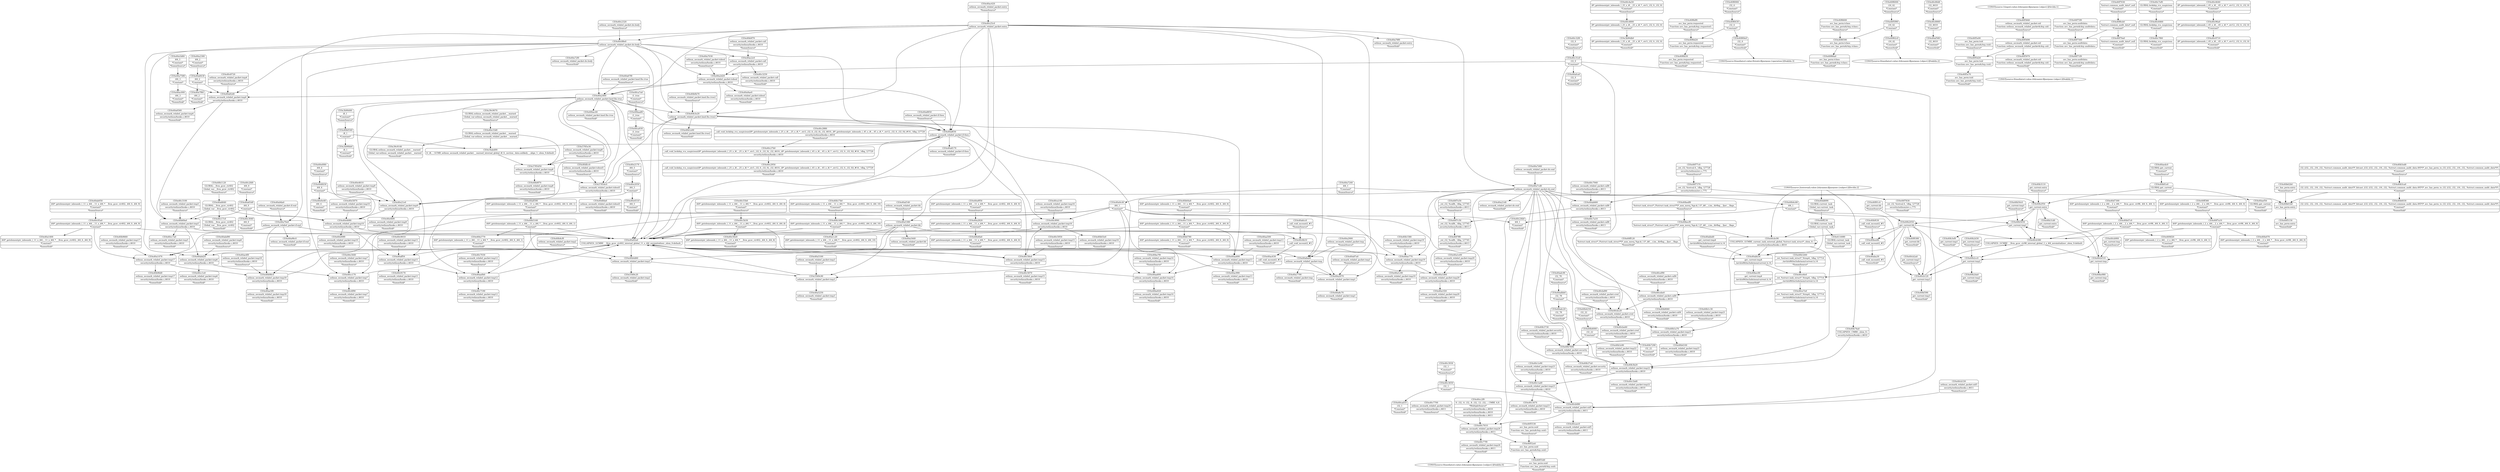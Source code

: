 digraph {
	CE0x40b3e20 [shape=record,shape=Mrecord,label="{CE0x40b3e20|selinux_secmark_relabel_packet:land.lhs.true2}"]
	CE0x40a1470 [shape=record,shape=Mrecord,label="{CE0x40a1470|selinux_secmark_relabel_packet:tmp17|security/selinux/hooks.c,4610}"]
	CE0x40dfda0 [shape=record,shape=Mrecord,label="{CE0x40dfda0|selinux_secmark_relabel_packet:tobool1|security/selinux/hooks.c,4610|*SummSink*}"]
	CE0x40b64a0 [shape=record,shape=Mrecord,label="{CE0x40b64a0|i64*_getelementptr_inbounds_(_11_x_i64_,_11_x_i64_*___llvm_gcov_ctr402,_i64_0,_i64_6)|*Constant*|*SummSource*}"]
	CE0x3b90db0 [shape=record,shape=Mrecord,label="{CE0x3b90db0|i8*_getelementptr_inbounds_(_25_x_i8_,_25_x_i8_*_.str3,_i32_0,_i32_0)|*Constant*|*SummSink*}"]
	CE0x40b98c0 [shape=record,shape=Mrecord,label="{CE0x40b98c0|selinux_secmark_relabel_packet:tmp18|security/selinux/hooks.c,4610}"]
	CE0x40be980 [shape=record,shape=Mrecord,label="{CE0x40be980|get_current:tmp|*SummSink*}"]
	CE0x40b50c0 [shape=record,shape=Mrecord,label="{CE0x40b50c0|get_current:tmp1|*SummSource*}"]
	CE0x40a96c0 [shape=record,shape=Mrecord,label="{CE0x40a96c0|selinux_secmark_relabel_packet:if.end|*SummSink*}"]
	CE0x40b5160 [shape=record,shape=Mrecord,label="{CE0x40b5160|i64*_getelementptr_inbounds_(_11_x_i64_,_11_x_i64_*___llvm_gcov_ctr402,_i64_0,_i64_1)|*Constant*}"]
	CE0x40f6df0 [shape=record,shape=Mrecord,label="{CE0x40f6df0|avc_has_perm:requested|Function::avc_has_perm&Arg::requested::|*SummSource*}"]
	CE0x40aa0b0 [shape=record,shape=Mrecord,label="{CE0x40aa0b0|selinux_secmark_relabel_packet:tmp12|security/selinux/hooks.c,4610}"]
	CE0x40a1e00 [shape=record,shape=Mrecord,label="{CE0x40a1e00|selinux_secmark_relabel_packet:tmp20|security/selinux/hooks.c,4610|*SummSource*}"]
	CE0x40c3470 [shape=record,shape=Mrecord,label="{CE0x40c3470|selinux_secmark_relabel_packet:tmp23|security/selinux/hooks.c,4610|*SummSink*}"]
	CE0x40ab050 [shape=record,shape=Mrecord,label="{CE0x40ab050|i64*_getelementptr_inbounds_(_11_x_i64_,_11_x_i64_*___llvm_gcov_ctr402,_i64_0,_i64_9)|*Constant*|*SummSource*}"]
	CE0x40dfd30 [shape=record,shape=Mrecord,label="{CE0x40dfd30|i64_4|*Constant*}"]
	CE0x40b1400 [shape=record,shape=Mrecord,label="{CE0x40b1400|i64*_getelementptr_inbounds_(_11_x_i64_,_11_x_i64_*___llvm_gcov_ctr402,_i64_0,_i64_10)|*Constant*}"]
	CE0x40a5380 [shape=record,shape=Mrecord,label="{CE0x40a5380|selinux_secmark_relabel_packet:bb}"]
	CE0x40ac2c0 [shape=record,shape=Mrecord,label="{CE0x40ac2c0|selinux_secmark_relabel_packet:call|security/selinux/hooks.c,4610}"]
	CE0x40ff120 [shape=record,shape=Mrecord,label="{CE0x40ff120|%struct.task_struct*_(%struct.task_struct**)*_asm_movq_%gs:$_1:P_,$0_,_r,im,_dirflag_,_fpsr_,_flags_|*SummSink*}"]
	CE0x40b4fa0 [shape=record,shape=Mrecord,label="{CE0x40b4fa0|i64*_getelementptr_inbounds_(_11_x_i64_,_11_x_i64_*___llvm_gcov_ctr402,_i64_0,_i64_0)|*Constant*|*SummSink*}"]
	CE0x40c24b0 [shape=record,shape=Mrecord,label="{CE0x40c24b0|i64_1|*Constant*|*SummSink*}"]
	CE0x40c5620 [shape=record,shape=Mrecord,label="{CE0x40c5620|i64*_getelementptr_inbounds_(_11_x_i64_,_11_x_i64_*___llvm_gcov_ctr402,_i64_0,_i64_8)|*Constant*|*SummSink*}"]
	CE0x40c5870 [shape=record,shape=Mrecord,label="{CE0x40c5870|selinux_secmark_relabel_packet:tmp15|security/selinux/hooks.c,4610|*SummSink*}"]
	CE0x40a7030 [shape=record,shape=Mrecord,label="{CE0x40a7030|selinux_secmark_relabel_packet:tobool|security/selinux/hooks.c,4610|*SummSource*}"]
	CE0x40b81e0 [shape=record,shape=Mrecord,label="{CE0x40b81e0|GLOBAL:get_current|*Constant*}"]
	CE0x40fa070 [shape=record,shape=Mrecord,label="{CE0x40fa070|i64*_getelementptr_inbounds_(_2_x_i64_,_2_x_i64_*___llvm_gcov_ctr98,_i64_0,_i64_0)|*Constant*|*SummSink*}"]
	CE0x40ae4f0 [shape=record,shape=Mrecord,label="{CE0x40ae4f0|selinux_secmark_relabel_packet:tmp18|security/selinux/hooks.c,4610|*SummSource*}"]
	CE0x40f7a10 [shape=record,shape=Mrecord,label="{CE0x40f7a10|i64*_getelementptr_inbounds_(_2_x_i64_,_2_x_i64_*___llvm_gcov_ctr98,_i64_0,_i64_0)|*Constant*}"]
	CE0x40b3b20 [shape=record,shape=Mrecord,label="{CE0x40b3b20|selinux_secmark_relabel_packet:tmp22|security/selinux/hooks.c,4610}"]
	CE0x40c6b10 [shape=record,shape=Mrecord,label="{CE0x40c6b10|_call_void_mcount()_#3}"]
	CE0x40b4250 [shape=record,shape=Mrecord,label="{CE0x40b4250|i32_22|*Constant*|*SummSource*}"]
	CE0x40b3c80 [shape=record,shape=Mrecord,label="{CE0x40b3c80|selinux_secmark_relabel_packet:tmp22|security/selinux/hooks.c,4610|*SummSource*}"]
	CE0x40c5b50 [shape=record,shape=Mrecord,label="{CE0x40c5b50|i64*_getelementptr_inbounds_(_11_x_i64_,_11_x_i64_*___llvm_gcov_ctr402,_i64_0,_i64_8)|*Constant*}"]
	CE0x40ab660 [shape=record,shape=Mrecord,label="{CE0x40ab660|selinux_secmark_relabel_packet:call6|security/selinux/hooks.c,4613}"]
	CE0x40f66a0 [shape=record,shape=Mrecord,label="{CE0x40f66a0|avc_has_perm:tclass|Function::avc_has_perm&Arg::tclass::|*SummSink*}"]
	CE0x40ca930 [shape=record,shape=Mrecord,label="{CE0x40ca930|i1_true|*Constant*|*SummSink*}"]
	CE0x40e4680 [shape=record,shape=Mrecord,label="{CE0x40e4680|selinux_secmark_relabel_packet:tmp10|security/selinux/hooks.c,4610}"]
	CE0x40c9010 [shape=record,shape=Mrecord,label="{CE0x40c9010|selinux_secmark_relabel_packet:tmp11|security/selinux/hooks.c,4610|*SummSource*}"]
	CE0x40b17b0 [shape=record,shape=Mrecord,label="{CE0x40b17b0|i64*_getelementptr_inbounds_(_11_x_i64_,_11_x_i64_*___llvm_gcov_ctr402,_i64_0,_i64_10)|*Constant*|*SummSource*}"]
	CE0x40a9c40 [shape=record,shape=Mrecord,label="{CE0x40a9c40|i64_1|*Constant*}"]
	CE0x40a2070 [shape=record,shape=Mrecord,label="{CE0x40a2070|selinux_secmark_relabel_packet:tmp1}"]
	CE0x40c2950 [shape=record,shape=Mrecord,label="{CE0x40c2950|_call_void_lockdep_rcu_suspicious(i8*_getelementptr_inbounds_(_25_x_i8_,_25_x_i8_*_.str3,_i32_0,_i32_0),_i32_4610,_i8*_getelementptr_inbounds_(_45_x_i8_,_45_x_i8_*_.str12,_i32_0,_i32_0))_#10,_!dbg_!27729|security/selinux/hooks.c,4610|*SummSink*}"]
	CE0x40c8060 [shape=record,shape=Mrecord,label="{CE0x40c8060|i32_4610|*Constant*}"]
	CE0x40c1bd0 [shape=record,shape=Mrecord,label="{CE0x40c1bd0|selinux_secmark_relabel_packet:tmp22|security/selinux/hooks.c,4610|*SummSink*}"]
	CE0x40ca7a0 [shape=record,shape=Mrecord,label="{CE0x40ca7a0|i1_true|*Constant*|*SummSource*}"]
	CE0x40b2cc0 [shape=record,shape=Mrecord,label="{CE0x40b2cc0|get_current:tmp2}"]
	CE0x40f5840 [shape=record,shape=Mrecord,label="{CE0x40f5840|selinux_secmark_relabel_packet:sid|Function::selinux_secmark_relabel_packet&Arg::sid::|*SummSource*}"]
	CE0x40a6640 [shape=record,shape=Mrecord,label="{CE0x40a6640|GLOBAL:__llvm_gcov_ctr402|Global_var:__llvm_gcov_ctr402}"]
	CE0x40b61b0 [shape=record,shape=Mrecord,label="{CE0x40b61b0|avc_has_perm:entry}"]
	CE0x40c7940 [shape=record,shape=Mrecord,label="{CE0x40c7940|selinux_secmark_relabel_packet:call6|security/selinux/hooks.c,4613|*SummSource*}"]
	CE0x5785d50 [shape=record,shape=Mrecord,label="{CE0x5785d50|selinux_secmark_relabel_packet:tmp8|security/selinux/hooks.c,4610}"]
	CE0x40c7610 [shape=record,shape=Mrecord,label="{CE0x40c7610|selinux_secmark_relabel_packet:tmp24|security/selinux/hooks.c,4611}"]
	CE0x40b0b70 [shape=record,shape=Mrecord,label="{CE0x40b0b70|selinux_secmark_relabel_packet:land.lhs.true2|*SummSource*}"]
	CE0x40a8f30 [shape=record,shape=Mrecord,label="{CE0x40a8f30|selinux_secmark_relabel_packet:if.then}"]
	CE0x40b69a0 [shape=record,shape=Mrecord,label="{CE0x40b69a0|selinux_secmark_relabel_packet:tmp5|security/selinux/hooks.c,4610}"]
	CE0x40f6000 [shape=record,shape=Mrecord,label="{CE0x40f6000|i16_42|*Constant*|*SummSource*}"]
	CE0x40c17c0 [shape=record,shape=Mrecord,label="{CE0x40c17c0|GLOBAL:__llvm_gcov_ctr402|Global_var:__llvm_gcov_ctr402|*SummSink*}"]
	CE0x40e0e40 [shape=record,shape=Mrecord,label="{CE0x40e0e40|i64_4|*Constant*|*SummSink*}"]
	CE0x40a5250 [shape=record,shape=Mrecord,label="{CE0x40a5250|selinux_secmark_relabel_packet:tmp3|*SummSink*}"]
	CE0x40a70e0 [shape=record,shape=Mrecord,label="{CE0x40a70e0|selinux_secmark_relabel_packet:if.end}"]
	CE0x40f7030 [shape=record,shape=Mrecord,label="{CE0x40f7030|%struct.common_audit_data*_null|*Constant*|*SummSource*}"]
	CE0x40e3440 [shape=record,shape=Mrecord,label="{CE0x40e3440|selinux_secmark_relabel_packet:tmp7|security/selinux/hooks.c,4610|*SummSource*}"]
	CE0x40b5050 [shape=record,shape=Mrecord,label="{CE0x40b5050|get_current:tmp1}"]
	CE0x40b1a70 [shape=record,shape=Mrecord,label="{CE0x40b1a70|selinux_secmark_relabel_packet:tmp21|security/selinux/hooks.c,4610}"]
	CE0x40c7700 [shape=record,shape=Mrecord,label="{CE0x40c7700|selinux_secmark_relabel_packet:tmp24|security/selinux/hooks.c,4611|*SummSource*}"]
	CE0x40c77f0 [shape=record,shape=Mrecord,label="{CE0x40c77f0|selinux_secmark_relabel_packet:tmp24|security/selinux/hooks.c,4611|*SummSink*}"]
	CE0x3b90d40 [shape=record,shape=Mrecord,label="{CE0x3b90d40|i8_1|*Constant*|*SummSource*}"]
	CE0x40f91c0 [shape=record,shape=Mrecord,label="{CE0x40f91c0|get_current:bb|*SummSource*}"]
	CE0x40becf0 [shape=record,shape=Mrecord,label="{CE0x40becf0|%struct.task_struct*_(%struct.task_struct**)*_asm_movq_%gs:$_1:P_,$0_,_r,im,_dirflag_,_fpsr_,_flags_}"]
	CE0x40b4cf0 [shape=record,shape=Mrecord,label="{CE0x40b4cf0|selinux_secmark_relabel_packet:tmp2|*SummSource*}"]
	CE0x40c7a10 [shape=record,shape=Mrecord,label="{CE0x40c7a10|selinux_secmark_relabel_packet:call6|security/selinux/hooks.c,4613|*SummSink*}"]
	"CONST[source:2(external),value:2(dynamic)][purpose:{subject}][SrcIdx:2]"
	CE0x40f69e0 [shape=record,shape=Mrecord,label="{CE0x40f69e0|i32_4|*Constant*|*SummSink*}"]
	CE0x40e4510 [shape=record,shape=Mrecord,label="{CE0x40e4510|i64_5|*Constant*|*SummSink*}"]
	CE0x40b1c30 [shape=record,shape=Mrecord,label="{CE0x40b1c30|selinux_secmark_relabel_packet:tmp21|security/selinux/hooks.c,4610|*SummSource*}"]
	CE0x40c8720 [shape=record,shape=Mrecord,label="{CE0x40c8720|selinux_secmark_relabel_packet:tmp4|security/selinux/hooks.c,4610|*SummSource*}"]
	CE0x40e33d0 [shape=record,shape=Mrecord,label="{CE0x40e33d0|GLOBAL:selinux_secmark_relabel_packet.__warned|Global_var:selinux_secmark_relabel_packet.__warned}"]
	CE0x40c9f40 [shape=record,shape=Mrecord,label="{CE0x40c9f40|selinux_secmark_relabel_packet:tmp16|security/selinux/hooks.c,4610}"]
	CE0x40b6030 [shape=record,shape=Mrecord,label="{CE0x40b6030|i32_(i32,_i32,_i16,_i32,_%struct.common_audit_data*)*_bitcast_(i32_(i32,_i32,_i16,_i32,_%struct.common_audit_data.495*)*_avc_has_perm_to_i32_(i32,_i32,_i16,_i32,_%struct.common_audit_data*)*)|*Constant*|*SummSink*}"]
	CE0x3b90bb0 [shape=record,shape=Mrecord,label="{CE0x3b90bb0|i8_1|*Constant*|*SummSink*}"]
	CE0x40f52e0 [shape=record,shape=Mrecord,label="{CE0x40f52e0|avc_has_perm:ssid|Function::avc_has_perm&Arg::ssid::}"]
	CE0x40b1e00 [shape=record,shape=Mrecord,label="{CE0x40b1e00|selinux_secmark_relabel_packet:land.lhs.true2|*SummSink*}"]
	CE0x40a9ae0 [shape=record,shape=Mrecord,label="{CE0x40a9ae0|selinux_secmark_relabel_packet:tobool|security/selinux/hooks.c,4610|*SummSink*}"]
	CE0x40f7e50 [shape=record,shape=Mrecord,label="{CE0x40f7e50|_ret_i32_%call6,_!dbg_!27745|security/selinux/hooks.c,4613|*SummSource*}"]
	CE0x40a7580 [shape=record,shape=Mrecord,label="{CE0x40a7580|i64_3|*Constant*}"]
	CE0x40b37a0 [shape=record,shape=Mrecord,label="{CE0x40b37a0|selinux_secmark_relabel_packet:security|security/selinux/hooks.c,4610|*SummSink*}"]
	CE0x40b1120 [shape=record,shape=Mrecord,label="{CE0x40b1120|GLOBAL:__llvm_gcov_ctr402|Global_var:__llvm_gcov_ctr402|*SummSource*}"]
	CE0x40c7ef0 [shape=record,shape=Mrecord,label="{CE0x40c7ef0|GLOBAL:lockdep_rcu_suspicious|*Constant*|*SummSource*}"]
	CE0x40f7560 [shape=record,shape=Mrecord,label="{CE0x40f7560|avc_has_perm:auditdata|Function::avc_has_perm&Arg::auditdata::}"]
	CE0x40b2050 [shape=record,shape=Mrecord,label="{CE0x40b2050|get_current:bb}"]
	CE0x40abb30 [shape=record,shape=Mrecord,label="{CE0x40abb30|get_current:tmp4|./arch/x86/include/asm/current.h,14}"]
	CE0x40a7790 [shape=record,shape=Mrecord,label="{CE0x40a7790|selinux_secmark_relabel_packet:tmp|*SummSink*}"]
	CE0x40b7290 [shape=record,shape=Mrecord,label="{CE0x40b7290|i32_22|*Constant*|*SummSink*}"]
	CE0x40c9710 [shape=record,shape=Mrecord,label="{CE0x40c9710|i8*_getelementptr_inbounds_(_45_x_i8_,_45_x_i8_*_.str12,_i32_0,_i32_0)|*Constant*|*SummSink*}"]
	CE0x40a8590 [shape=record,shape=Mrecord,label="{CE0x40a8590|i64*_getelementptr_inbounds_(_11_x_i64_,_11_x_i64_*___llvm_gcov_ctr402,_i64_0,_i64_1)|*Constant*|*SummSource*}"]
	CE0x40b3730 [shape=record,shape=Mrecord,label="{CE0x40b3730|selinux_secmark_relabel_packet:security|security/selinux/hooks.c,4610|*SummSource*}"]
	CE0x40a1d00 [shape=record,shape=Mrecord,label="{CE0x40a1d00|selinux_secmark_relabel_packet:tmp20|security/selinux/hooks.c,4610}"]
	CE0x40f6d20 [shape=record,shape=Mrecord,label="{CE0x40f6d20|avc_has_perm:requested|Function::avc_has_perm&Arg::requested::}"]
	CE0x40b7690 [shape=record,shape=Mrecord,label="{CE0x40b7690|selinux_secmark_relabel_packet:security|security/selinux/hooks.c,4610}"]
	CE0x5569c90 [shape=record,shape=Mrecord,label="{CE0x5569c90|selinux_secmark_relabel_packet:tmp3}"]
	CE0x40a82d0 [shape=record,shape=Mrecord,label="{CE0x40a82d0|selinux_secmark_relabel_packet:tmp4|security/selinux/hooks.c,4610}"]
	CE0x40abd90 [shape=record,shape=Mrecord,label="{CE0x40abd90|selinux_secmark_relabel_packet:tmp6|security/selinux/hooks.c,4610|*SummSource*}"]
	CE0x40f5e00 [shape=record,shape=Mrecord,label="{CE0x40f5e00|avc_has_perm:tsid|Function::avc_has_perm&Arg::tsid::|*SummSource*}"]
	CE0x40a72f0 [shape=record,shape=Mrecord,label="{CE0x40a72f0|selinux_secmark_relabel_packet:do.body|*SummSink*}"]
	CE0x40c5950 [shape=record,shape=Mrecord,label="{CE0x40c5950|selinux_secmark_relabel_packet:tmp15|security/selinux/hooks.c,4610|*SummSource*}"]
	"CONST[source:0(mediator),value:2(dynamic)][purpose:{object}][SnkIdx:1]"
	CE0x5785e30 [shape=record,shape=Mrecord,label="{CE0x5785e30|selinux_secmark_relabel_packet:tmp8|security/selinux/hooks.c,4610|*SummSource*}"]
	CE0x40a6a00 [shape=record,shape=Mrecord,label="{CE0x40a6a00|selinux_secmark_relabel_packet:tmp}"]
	CE0x40ac630 [shape=record,shape=Mrecord,label="{CE0x40ac630|_call_void_mcount()_#3|*SummSink*}"]
	CE0x40c80d0 [shape=record,shape=Mrecord,label="{CE0x40c80d0|i32_4610|*Constant*|*SummSource*}"]
	CE0x40e4610 [shape=record,shape=Mrecord,label="{CE0x40e4610|selinux_secmark_relabel_packet:tmp9|security/selinux/hooks.c,4610|*SummSource*}"]
	CE0x40b62b0 [shape=record,shape=Mrecord,label="{CE0x40b62b0|avc_has_perm:entry|*SummSource*}"]
	CE0x40c31e0 [shape=record,shape=Mrecord,label="{CE0x40c31e0|i32_0|*Constant*}"]
	CE0x40b03e0 [shape=record,shape=Mrecord,label="{CE0x40b03e0|selinux_secmark_relabel_packet:tmp16|security/selinux/hooks.c,4610|*SummSink*}"]
	CE0x40ae770 [shape=record,shape=Mrecord,label="{CE0x40ae770|selinux_secmark_relabel_packet:tmp19|security/selinux/hooks.c,4610}"]
	CE0x40cb510 [shape=record,shape=Mrecord,label="{CE0x40cb510|get_current:tmp}"]
	CE0x40a6560 [shape=record,shape=Mrecord,label="{CE0x40a6560|selinux_secmark_relabel_packet:tmp4|security/selinux/hooks.c,4610|*SummSink*}"]
	CE0x40aef50 [shape=record,shape=Mrecord,label="{CE0x40aef50|GLOBAL:get_current|*Constant*|*SummSink*}"]
	CE0x40b74a0 [shape=record,shape=Mrecord,label="{CE0x40b74a0|COLLAPSED:_CMRE:_elem_0::|security/selinux/hooks.c,4610}"]
	CE0x40a21d0 [shape=record,shape=Mrecord,label="{CE0x40a21d0|selinux_secmark_relabel_packet:do.end|*SummSink*}"]
	CE0x40b0f70 [shape=record,shape=Mrecord,label="{CE0x40b0f70|selinux_secmark_relabel_packet:call|security/selinux/hooks.c,4610|*SummSource*}"]
	CE0x40ac000 [shape=record,shape=Mrecord,label="{CE0x40ac000|i64_3|*Constant*|*SummSink*}"]
	CE0x40c2320 [shape=record,shape=Mrecord,label="{CE0x40c2320|selinux_secmark_relabel_packet:do.body|*SummSource*}"]
	CE0x40ac420 [shape=record,shape=Mrecord,label="{CE0x40ac420|selinux_secmark_relabel_packet:entry|*SummSource*}"]
	CE0x40a9da0 [shape=record,shape=Mrecord,label="{CE0x40a9da0|selinux_secmark_relabel_packet:if.end|*SummSource*}"]
	CE0x40aa500 [shape=record,shape=Mrecord,label="{CE0x40aa500|selinux_secmark_relabel_packet:tmp13|security/selinux/hooks.c,4610|*SummSource*}"]
	CE0x40cc2f0 [shape=record,shape=Mrecord,label="{CE0x40cc2f0|0:_i32,_4:_i32,_8:_i32,_12:_i32,_:_CMRE_4,8_|*MultipleSource*|security/selinux/hooks.c,4610|security/selinux/hooks.c,4610|security/selinux/hooks.c,4611}"]
	CE0x40ff230 [shape=record,shape=Mrecord,label="{CE0x40ff230|GLOBAL:current_task|Global_var:current_task}"]
	CE0x40f6600 [shape=record,shape=Mrecord,label="{CE0x40f6600|avc_has_perm:tclass|Function::avc_has_perm&Arg::tclass::|*SummSource*}"]
	CE0x40af140 [shape=record,shape=Mrecord,label="{CE0x40af140|selinux_secmark_relabel_packet:bb|*SummSource*}"]
	CE0x5569c20 [shape=record,shape=Mrecord,label="{CE0x5569c20|selinux_secmark_relabel_packet:tmp2|*SummSink*}"]
	CE0x40ba7f0 [shape=record,shape=Mrecord,label="{CE0x40ba7f0|selinux_secmark_relabel_packet:tmp14|security/selinux/hooks.c,4610|*SummSource*}"]
	CE0x40b4100 [shape=record,shape=Mrecord,label="{CE0x40b4100|selinux_secmark_relabel_packet:tmp21|security/selinux/hooks.c,4610|*SummSink*}"]
	CE0x40a78f0 [shape=record,shape=Mrecord,label="{CE0x40a78f0|selinux_secmark_relabel_packet:entry|*SummSink*}"]
	CE0x40c3930 [shape=record,shape=Mrecord,label="{CE0x40c3930|i32_1|*Constant*|*SummSource*}"]
	CE0x40ce6e0 [shape=record,shape=Mrecord,label="{CE0x40ce6e0|_ret_%struct.task_struct*_%tmp4,_!dbg_!27714|./arch/x86/include/asm/current.h,14}"]
	CE0x40c3650 [shape=record,shape=Mrecord,label="{CE0x40c3650|i32_1|*Constant*}"]
	CE0x40f71f0 [shape=record,shape=Mrecord,label="{CE0x40f71f0|avc_has_perm:auditdata|Function::avc_has_perm&Arg::auditdata::|*SummSink*}"]
	CE0x41169f0 [shape=record,shape=Mrecord,label="{CE0x41169f0|GLOBAL:current_task|Global_var:current_task|*SummSink*}"]
	CE0x40f6590 [shape=record,shape=Mrecord,label="{CE0x40f6590|avc_has_perm:tclass|Function::avc_has_perm&Arg::tclass::}"]
	CE0x40a8850 [shape=record,shape=Mrecord,label="{CE0x40a8850|selinux_secmark_relabel_packet:if.then|*SummSource*}"]
	CE0x40b4000 [shape=record,shape=Mrecord,label="{CE0x40b4000|i32_22|*Constant*}"]
	CE0x40cef90 [shape=record,shape=Mrecord,label="{CE0x40cef90|selinux_secmark_relabel_packet:call4|security/selinux/hooks.c,4610|*SummSource*}"]
	CE0x40a7f60 [shape=record,shape=Mrecord,label="{CE0x40a7f60|i64_2|*Constant*|*SummSink*}"]
	CE0x40f5530 [shape=record,shape=Mrecord,label="{CE0x40f5530|avc_has_perm:ssid|Function::avc_has_perm&Arg::ssid::|*SummSource*}"]
	CE0x40ca140 [shape=record,shape=Mrecord,label="{CE0x40ca140|selinux_secmark_relabel_packet:tmp16|security/selinux/hooks.c,4610|*SummSource*}"]
	CE0x40ff380 [shape=record,shape=Mrecord,label="{CE0x40ff380|i64*_getelementptr_inbounds_(_2_x_i64_,_2_x_i64_*___llvm_gcov_ctr98,_i64_0,_i64_0)|*Constant*|*SummSource*}"]
	CE0x40b3260 [shape=record,shape=Mrecord,label="{CE0x40b3260|_ret_%struct.task_struct*_%tmp4,_!dbg_!27714|./arch/x86/include/asm/current.h,14|*SummSource*}"]
	CE0x40f5150 [shape=record,shape=Mrecord,label="{CE0x40f5150|avc_has_perm:entry|*SummSink*}"]
	CE0x40cbc90 [shape=record,shape=Mrecord,label="{CE0x40cbc90|COLLAPSED:_GCMRE_current_task_external_global_%struct.task_struct*:_elem_0::|security/selinux/hooks.c,4610}"]
	CE0x40a8430 [shape=record,shape=Mrecord,label="{CE0x40a8430|i64_2|*Constant*}"]
	CE0x5785dc0 [shape=record,shape=Mrecord,label="{CE0x5785dc0|selinux_secmark_relabel_packet:tobool1|security/selinux/hooks.c,4610}"]
	CE0x40aff50 [shape=record,shape=Mrecord,label="{CE0x40aff50|selinux_secmark_relabel_packet:tmp11|security/selinux/hooks.c,4610}"]
	"CONST[source:0(mediator),value:0(static)][purpose:{operation}][SnkIdx:3]"
	CE0x40c4800 [shape=record,shape=Mrecord,label="{CE0x40c4800|i8*_getelementptr_inbounds_(_25_x_i8_,_25_x_i8_*_.str3,_i32_0,_i32_0)|*Constant*}"]
	CE0x40cad10 [shape=record,shape=Mrecord,label="{CE0x40cad10|i32_1|*Constant*|*SummSink*}"]
	CE0x40b47c0 [shape=record,shape=Mrecord,label="{CE0x40b47c0|i64*_getelementptr_inbounds_(_2_x_i64_,_2_x_i64_*___llvm_gcov_ctr98,_i64_0,_i64_1)|*Constant*}"]
	CE0x40bac40 [shape=record,shape=Mrecord,label="{CE0x40bac40|selinux_secmark_relabel_packet:land.lhs.true|*SummSink*}"]
	CE0x40dd690 [shape=record,shape=Mrecord,label="{CE0x40dd690|GLOBAL:current_task|Global_var:current_task|*SummSource*}"]
	CE0x40adbb0 [shape=record,shape=Mrecord,label="{CE0x40adbb0|i32_78|*Constant*}"]
	CE0x40a1c20 [shape=record,shape=Mrecord,label="{CE0x40a1c20|i64*_getelementptr_inbounds_(_11_x_i64_,_11_x_i64_*___llvm_gcov_ctr402,_i64_0,_i64_10)|*Constant*|*SummSink*}"]
	CE0x40f75f0 [shape=record,shape=Mrecord,label="{CE0x40f75f0|avc_has_perm:auditdata|Function::avc_has_perm&Arg::auditdata::|*SummSource*}"]
	CE0x40a7cd0 [shape=record,shape=Mrecord,label="{CE0x40a7cd0|selinux_secmark_relabel_packet:do.end}"]
	CE0x40a8170 [shape=record,shape=Mrecord,label="{CE0x40a8170|selinux_secmark_relabel_packet:if.then|*SummSink*}"]
	CE0x40e0f40 [shape=record,shape=Mrecord,label="{CE0x40e0f40|i64_4|*Constant*|*SummSource*}"]
	CE0x40ba920 [shape=record,shape=Mrecord,label="{CE0x40ba920|selinux_secmark_relabel_packet:tmp14|security/selinux/hooks.c,4610|*SummSink*}"]
	CE0x40b31d0 [shape=record,shape=Mrecord,label="{CE0x40b31d0|get_current:entry|*SummSink*}"]
	CE0x40cb330 [shape=record,shape=Mrecord,label="{CE0x40cb330|selinux_secmark_relabel_packet:sid5|security/selinux/hooks.c,4611|*SummSource*}"]
	CE0x40c32f0 [shape=record,shape=Mrecord,label="{CE0x40c32f0|i32_0|*Constant*|*SummSource*}"]
	CE0x40adc20 [shape=record,shape=Mrecord,label="{CE0x40adc20|i32_78|*Constant*|*SummSink*}"]
	CE0x40bf430 [shape=record,shape=Mrecord,label="{CE0x40bf430|_call_void_mcount()_#3|*SummSource*}"]
	CE0x40cc170 [shape=record,shape=Mrecord,label="{CE0x40cc170|selinux_secmark_relabel_packet:tmp7|security/selinux/hooks.c,4610}"]
	CE0x40a5d60 [shape=record,shape=Mrecord,label="{CE0x40a5d60|i64_3|*Constant*|*SummSource*}"]
	CE0x40e2170 [shape=record,shape=Mrecord,label="{CE0x40e2170|i64_5|*Constant*|*SummSource*}"]
	CE0x40c95a0 [shape=record,shape=Mrecord,label="{CE0x40c95a0|i64*_getelementptr_inbounds_(_11_x_i64_,_11_x_i64_*___llvm_gcov_ctr402,_i64_0,_i64_9)|*Constant*}"]
	CE0x40c2fd0 [shape=record,shape=Mrecord,label="{CE0x40c2fd0|i64_0|*Constant*|*SummSource*}"]
	CE0x40f6430 [shape=record,shape=Mrecord,label="{CE0x40f6430|i32_4|*Constant*}"]
	CE0x40c96a0 [shape=record,shape=Mrecord,label="{CE0x40c96a0|i8*_getelementptr_inbounds_(_45_x_i8_,_45_x_i8_*_.str12,_i32_0,_i32_0)|*Constant*}"]
	CE0x40abd20 [shape=record,shape=Mrecord,label="{CE0x40abd20|selinux_secmark_relabel_packet:tmp6|security/selinux/hooks.c,4610}"]
	CE0x40c27b0 [shape=record,shape=Mrecord,label="{CE0x40c27b0|_call_void_lockdep_rcu_suspicious(i8*_getelementptr_inbounds_(_25_x_i8_,_25_x_i8_*_.str3,_i32_0,_i32_0),_i32_4610,_i8*_getelementptr_inbounds_(_45_x_i8_,_45_x_i8_*_.str12,_i32_0,_i32_0))_#10,_!dbg_!27729|security/selinux/hooks.c,4610}"]
	CE0x40adc90 [shape=record,shape=Mrecord,label="{CE0x40adc90|i32_78|*Constant*|*SummSource*}"]
	CE0x40b9660 [shape=record,shape=Mrecord,label="{CE0x40b9660|selinux_secmark_relabel_packet:tmp17|security/selinux/hooks.c,4610|*SummSource*}"]
	CE0x40c25c0 [shape=record,shape=Mrecord,label="{CE0x40c25c0|selinux_secmark_relabel_packet:entry}"]
	CE0x40ac990 [shape=record,shape=Mrecord,label="{CE0x40ac990|selinux_secmark_relabel_packet:tmp13|security/selinux/hooks.c,4610|*SummSink*}"]
	CE0x40b5ed0 [shape=record,shape=Mrecord,label="{CE0x40b5ed0|i32_(i32,_i32,_i16,_i32,_%struct.common_audit_data*)*_bitcast_(i32_(i32,_i32,_i16,_i32,_%struct.common_audit_data.495*)*_avc_has_perm_to_i32_(i32,_i32,_i16,_i32,_%struct.common_audit_data*)*)|*Constant*|*SummSource*}"]
	CE0x40cb2a0 [shape=record,shape=Mrecord,label="{CE0x40cb2a0|get_current:tmp3|*SummSource*}"]
	CE0x40bf390 [shape=record,shape=Mrecord,label="{CE0x40bf390|get_current:tmp3|*SummSink*}"]
	CE0x40bedf0 [shape=record,shape=Mrecord,label="{CE0x40bedf0|%struct.task_struct*_(%struct.task_struct**)*_asm_movq_%gs:$_1:P_,$0_,_r,im,_dirflag_,_fpsr_,_flags_|*SummSource*}"]
	CE0x40e46f0 [shape=record,shape=Mrecord,label="{CE0x40e46f0|selinux_secmark_relabel_packet:tmp9|security/selinux/hooks.c,4610|*SummSink*}"]
	CE0x40caec0 [shape=record,shape=Mrecord,label="{CE0x40caec0|selinux_secmark_relabel_packet:sid5|security/selinux/hooks.c,4611|*SummSink*}"]
	CE0x40c4640 [shape=record,shape=Mrecord,label="{CE0x40c4640|i8*_getelementptr_inbounds_(_45_x_i8_,_45_x_i8_*_.str12,_i32_0,_i32_0)|*Constant*|*SummSource*}"]
	CE0x40c55b0 [shape=record,shape=Mrecord,label="{CE0x40c55b0|i64*_getelementptr_inbounds_(_11_x_i64_,_11_x_i64_*___llvm_gcov_ctr402,_i64_0,_i64_8)|*Constant*|*SummSource*}"]
	CE0x40a65d0 [shape=record,shape=Mrecord,label="{CE0x40a65d0|i64_0|*Constant*}"]
	CE0x40c4a50 [shape=record,shape=Mrecord,label="{CE0x40c4a50|i8*_getelementptr_inbounds_(_25_x_i8_,_25_x_i8_*_.str3,_i32_0,_i32_0)|*Constant*|*SummSource*}"]
	CE0x40b2da0 [shape=record,shape=Mrecord,label="{CE0x40b2da0|get_current:tmp2|*SummSink*}"]
	CE0x40aa600 [shape=record,shape=Mrecord,label="{CE0x40aa600|selinux_secmark_relabel_packet:tmp14|security/selinux/hooks.c,4610}"]
	CE0x40c1ad0 [shape=record,shape=Mrecord,label="{CE0x40c1ad0|selinux_secmark_relabel_packet:tmp23|security/selinux/hooks.c,4610}"]
	CE0x40c9170 [shape=record,shape=Mrecord,label="{CE0x40c9170|selinux_secmark_relabel_packet:tmp11|security/selinux/hooks.c,4610|*SummSink*}"]
	CE0x40c88e0 [shape=record,shape=Mrecord,label="{CE0x40c88e0|selinux_secmark_relabel_packet:do.body}"]
	CE0x40f6b50 [shape=record,shape=Mrecord,label="{CE0x40f6b50|avc_has_perm:requested|Function::avc_has_perm&Arg::requested::|*SummSink*}"]
	CE0x40f7370 [shape=record,shape=Mrecord,label="{CE0x40f7370|_ret_i32_%retval.0,_!dbg_!27728|security/selinux/avc.c,775}"]
	CE0x40aa400 [shape=record,shape=Mrecord,label="{CE0x40aa400|selinux_secmark_relabel_packet:tmp13|security/selinux/hooks.c,4610}"]
	CE0x40baa80 [shape=record,shape=Mrecord,label="{CE0x40baa80|i1_true|*Constant*}"]
	CE0x40f5690 [shape=record,shape=Mrecord,label="{CE0x40f5690|selinux_secmark_relabel_packet:sid|Function::selinux_secmark_relabel_packet&Arg::sid::}"]
	"CONST[source:1(input),value:2(dynamic)][purpose:{object}][SrcIdx:1]"
	CE0x40cb900 [shape=record,shape=Mrecord,label="{CE0x40cb900|get_current:tmp|*SummSource*}"]
	CE0x40dfcc0 [shape=record,shape=Mrecord,label="{CE0x40dfcc0|selinux_secmark_relabel_packet:tobool1|security/selinux/hooks.c,4610|*SummSource*}"]
	CE0x40a8c70 [shape=record,shape=Mrecord,label="{CE0x40a8c70|selinux_secmark_relabel_packet:tmp1|*SummSink*}"]
	CE0x39c9140 [shape=record,shape=Mrecord,label="{CE0x39c9140|GLOBAL:selinux_secmark_relabel_packet.__warned|Global_var:selinux_secmark_relabel_packet.__warned|*SummSink*}"]
	CE0x40cbe60 [shape=record,shape=Mrecord,label="{CE0x40cbe60|selinux_secmark_relabel_packet:cred|security/selinux/hooks.c,4610|*SummSink*}"]
	CE0x40bee80 [shape=record,shape=Mrecord,label="{CE0x40bee80|_call_void_mcount()_#3}"]
	CE0x40a2460 [shape=record,shape=Mrecord,label="{CE0x40a2460|selinux_secmark_relabel_packet:land.lhs.true}"]
	CE0x40cb120 [shape=record,shape=Mrecord,label="{CE0x40cb120|get_current:tmp3}"]
	CE0x54abd00 [shape=record,shape=Mrecord,label="{CE0x54abd00|0:_i8,_:_GCMR_selinux_secmark_relabel_packet.__warned_internal_global_i8_0,_section_.data.unlikely_,_align_1:_elem_0:default:}"]
	CE0x40aba30 [shape=record,shape=Mrecord,label="{CE0x40aba30|_call_void_mcount()_#3|*SummSink*}"]
	CE0x40f6cb0 [shape=record,shape=Mrecord,label="{CE0x40f6cb0|%struct.common_audit_data*_null|*Constant*}"]
	CE0x40cbd90 [shape=record,shape=Mrecord,label="{CE0x40cbd90|selinux_secmark_relabel_packet:cred|security/selinux/hooks.c,4610|*SummSource*}"]
	CE0x40a9f50 [shape=record,shape=Mrecord,label="{CE0x40a9f50|i64*_getelementptr_inbounds_(_11_x_i64_,_11_x_i64_*___llvm_gcov_ctr402,_i64_0,_i64_0)|*Constant*|*SummSource*}"]
	CE0x40cb580 [shape=record,shape=Mrecord,label="{CE0x40cb580|COLLAPSED:_GCMRE___llvm_gcov_ctr98_internal_global_2_x_i64_zeroinitializer:_elem_0:default:}"]
	CE0x40b4c80 [shape=record,shape=Mrecord,label="{CE0x40b4c80|i64_1|*Constant*}"]
	CE0x40bec00 [shape=record,shape=Mrecord,label="{CE0x40bec00|get_current:tmp4|./arch/x86/include/asm/current.h,14|*SummSink*}"]
	CE0x40a67f0 [shape=record,shape=Mrecord,label="{CE0x40a67f0|selinux_secmark_relabel_packet:land.lhs.true|*SummSource*}"]
	CE0x40ce7e0 [shape=record,shape=Mrecord,label="{CE0x40ce7e0|_ret_%struct.task_struct*_%tmp4,_!dbg_!27714|./arch/x86/include/asm/current.h,14|*SummSink*}"]
	CE0x40e2050 [shape=record,shape=Mrecord,label="{CE0x40e2050|i64_5|*Constant*}"]
	CE0x40afca0 [shape=record,shape=Mrecord,label="{CE0x40afca0|i32_0|*Constant*|*SummSink*}"]
	CE0x40f7c50 [shape=record,shape=Mrecord,label="{CE0x40f7c50|_ret_i32_%call6,_!dbg_!27745|security/selinux/hooks.c,4613}"]
	CE0x40a2900 [shape=record,shape=Mrecord,label="{CE0x40a2900|selinux_secmark_relabel_packet:tmp|*SummSource*}"]
	CE0x40f5f90 [shape=record,shape=Mrecord,label="{CE0x40f5f90|i16_42|*Constant*}"]
	CE0x40c6460 [shape=record,shape=Mrecord,label="{CE0x40c6460|GLOBAL:lockdep_rcu_suspicious|*Constant*}"]
	"CONST[source:0(mediator),value:2(dynamic)][purpose:{object}][SnkIdx:2]"
	CE0x40b4d60 [shape=record,shape=Mrecord,label="{CE0x40b4d60|selinux_secmark_relabel_packet:tmp2}"]
	CE0x40b0540 [shape=record,shape=Mrecord,label="{CE0x40b0540|i8_1|*Constant*}"]
	CE0x40f6900 [shape=record,shape=Mrecord,label="{CE0x40f6900|i32_4|*Constant*|*SummSource*}"]
	CE0x40c3040 [shape=record,shape=Mrecord,label="{CE0x40c3040|i64_0|*Constant*|*SummSink*}"]
	CE0x40cc1e0 [shape=record,shape=Mrecord,label="{CE0x40cc1e0|selinux_secmark_relabel_packet:tmp6|security/selinux/hooks.c,4610|*SummSink*}"]
	CE0x40a1f20 [shape=record,shape=Mrecord,label="{CE0x40a1f20|selinux_secmark_relabel_packet:tmp20|security/selinux/hooks.c,4610|*SummSink*}"]
	CE0x40c7310 [shape=record,shape=Mrecord,label="{CE0x40c7310|i64*_getelementptr_inbounds_(_11_x_i64_,_11_x_i64_*___llvm_gcov_ctr402,_i64_0,_i64_6)|*Constant*}"]
	CE0x40f55d0 [shape=record,shape=Mrecord,label="{CE0x40f55d0|avc_has_perm:ssid|Function::avc_has_perm&Arg::ssid::|*SummSink*}"]
	CE0x40a5160 [shape=record,shape=Mrecord,label="{CE0x40a5160|selinux_secmark_relabel_packet:tmp3|*SummSource*}"]
	CE0x40f5e70 [shape=record,shape=Mrecord,label="{CE0x40f5e70|avc_has_perm:tsid|Function::avc_has_perm&Arg::tsid::|*SummSink*}"]
	CE0x40f9380 [shape=record,shape=Mrecord,label="{CE0x40f9380|get_current:bb|*SummSink*}"]
	CE0x40c7f60 [shape=record,shape=Mrecord,label="{CE0x40c7f60|GLOBAL:lockdep_rcu_suspicious|*Constant*|*SummSink*}"]
	CE0x40b9f70 [shape=record,shape=Mrecord,label="{CE0x40b9f70|selinux_secmark_relabel_packet:tmp8|security/selinux/hooks.c,4610|*SummSink*}"]
	CE0x40a6cc0 [shape=record,shape=Mrecord,label="{CE0x40a6cc0|_call_void_mcount()_#3|*SummSource*}"]
	CE0x40b5ca0 [shape=record,shape=Mrecord,label="{CE0x40b5ca0|i32_(i32,_i32,_i16,_i32,_%struct.common_audit_data*)*_bitcast_(i32_(i32,_i32,_i16,_i32,_%struct.common_audit_data.495*)*_avc_has_perm_to_i32_(i32,_i32,_i16,_i32,_%struct.common_audit_data*)*)|*Constant*}"]
	CE0x40e5870 [shape=record,shape=Mrecord,label="{CE0x40e5870|selinux_secmark_relabel_packet:tmp10|security/selinux/hooks.c,4610|*SummSource*}"]
	CE0x40a5440 [shape=record,shape=Mrecord,label="{CE0x40a5440|selinux_secmark_relabel_packet:bb|*SummSink*}"]
	"CONST[source:0(mediator),value:2(dynamic)][purpose:{subject}][SnkIdx:0]"
	CE0x40aedc0 [shape=record,shape=Mrecord,label="{CE0x40aedc0|GLOBAL:get_current|*Constant*|*SummSource*}"]
	CE0x40c2880 [shape=record,shape=Mrecord,label="{CE0x40c2880|_call_void_lockdep_rcu_suspicious(i8*_getelementptr_inbounds_(_25_x_i8_,_25_x_i8_*_.str3,_i32_0,_i32_0),_i32_4610,_i8*_getelementptr_inbounds_(_45_x_i8_,_45_x_i8_*_.str12,_i32_0,_i32_0))_#10,_!dbg_!27729|security/selinux/hooks.c,4610|*SummSource*}"]
	CE0x40a2300 [shape=record,shape=Mrecord,label="{CE0x40a2300|i64_2|*Constant*|*SummSource*}"]
	CE0x40b2f50 [shape=record,shape=Mrecord,label="{CE0x40b2f50|get_current:entry}"]
	CE0x40b8060 [shape=record,shape=Mrecord,label="{CE0x40b8060|selinux_secmark_relabel_packet:call4|security/selinux/hooks.c,4610|*SummSink*}"]
	CE0x40c1e90 [shape=record,shape=Mrecord,label="{CE0x40c1e90|selinux_secmark_relabel_packet:tmp23|security/selinux/hooks.c,4610|*SummSource*}"]
	CE0x40af580 [shape=record,shape=Mrecord,label="{CE0x40af580|i32_4610|*Constant*|*SummSink*}"]
	CE0x40a92a0 [shape=record,shape=Mrecord,label="{CE0x40a92a0|COLLAPSED:_GCMRE___llvm_gcov_ctr402_internal_global_11_x_i64_zeroinitializer:_elem_0:default:}"]
	CE0x40b2770 [shape=record,shape=Mrecord,label="{CE0x40b2770|i64*_getelementptr_inbounds_(_11_x_i64_,_11_x_i64_*___llvm_gcov_ctr402,_i64_0,_i64_1)|*Constant*|*SummSink*}"]
	CE0x40c3250 [shape=record,shape=Mrecord,label="{CE0x40c3250|selinux_secmark_relabel_packet:call|security/selinux/hooks.c,4610|*SummSink*}"]
	CE0x40a2d20 [shape=record,shape=Mrecord,label="{CE0x40a2d20|selinux_secmark_relabel_packet:tobool|security/selinux/hooks.c,4610}"]
	CE0x40e69f0 [shape=record,shape=Mrecord,label="{CE0x40e69f0|selinux_secmark_relabel_packet:tmp10|security/selinux/hooks.c,4610|*SummSink*}"]
	CE0x40c7190 [shape=record,shape=Mrecord,label="{CE0x40c7190|selinux_secmark_relabel_packet:tmp12|security/selinux/hooks.c,4610|*SummSink*}"]
	CE0x40b6780 [shape=record,shape=Mrecord,label="{CE0x40b6780|i64*_getelementptr_inbounds_(_11_x_i64_,_11_x_i64_*___llvm_gcov_ctr402,_i64_0,_i64_6)|*Constant*|*SummSink*}"]
	CE0x40b96d0 [shape=record,shape=Mrecord,label="{CE0x40b96d0|selinux_secmark_relabel_packet:tmp17|security/selinux/hooks.c,4610|*SummSink*}"]
	CE0x40a2820 [shape=record,shape=Mrecord,label="{CE0x40a2820|i64*_getelementptr_inbounds_(_11_x_i64_,_11_x_i64_*___llvm_gcov_ctr402,_i64_0,_i64_0)|*Constant*}"]
	CE0x39c9070 [shape=record,shape=Mrecord,label="{CE0x39c9070|GLOBAL:selinux_secmark_relabel_packet.__warned|Global_var:selinux_secmark_relabel_packet.__warned|*SummSource*}"]
	CE0x40f62c0 [shape=record,shape=Mrecord,label="{CE0x40f62c0|i16_42|*Constant*|*SummSink*}"]
	CE0x40f77c0 [shape=record,shape=Mrecord,label="{CE0x40f77c0|_ret_i32_%retval.0,_!dbg_!27728|security/selinux/avc.c,775|*SummSource*}"]
	CE0x40c4f90 [shape=record,shape=Mrecord,label="{CE0x40c4f90|selinux_secmark_relabel_packet:tmp7|security/selinux/hooks.c,4610|*SummSink*}"]
	CE0x40f7830 [shape=record,shape=Mrecord,label="{CE0x40f7830|_ret_i32_%retval.0,_!dbg_!27728|security/selinux/avc.c,775|*SummSink*}"]
	CE0x40b2d30 [shape=record,shape=Mrecord,label="{CE0x40b2d30|get_current:tmp2|*SummSource*}"]
	CE0x40a7240 [shape=record,shape=Mrecord,label="{CE0x40a7240|i64_1|*Constant*|*SummSource*}"]
	CE0x40f7ff0 [shape=record,shape=Mrecord,label="{CE0x40f7ff0|_ret_i32_%call6,_!dbg_!27745|security/selinux/hooks.c,4613|*SummSink*}"]
	CE0x40a1c90 [shape=record,shape=Mrecord,label="{CE0x40a1c90|selinux_secmark_relabel_packet:tmp19|security/selinux/hooks.c,4610|*SummSink*}"]
	CE0x40cbc20 [shape=record,shape=Mrecord,label="{CE0x40cbc20|selinux_secmark_relabel_packet:cred|security/selinux/hooks.c,4610}"]
	CE0x40b3110 [shape=record,shape=Mrecord,label="{CE0x40b3110|get_current:entry|*SummSource*}"]
	CE0x40cb080 [shape=record,shape=Mrecord,label="{CE0x40cb080|selinux_secmark_relabel_packet:sid5|security/selinux/hooks.c,4611}"]
	CE0x40ae5f0 [shape=record,shape=Mrecord,label="{CE0x40ae5f0|selinux_secmark_relabel_packet:tmp18|security/selinux/hooks.c,4610|*SummSink*}"]
	CE0x40f5d20 [shape=record,shape=Mrecord,label="{CE0x40f5d20|avc_has_perm:tsid|Function::avc_has_perm&Arg::tsid::}"]
	CE0x40c58e0 [shape=record,shape=Mrecord,label="{CE0x40c58e0|selinux_secmark_relabel_packet:tmp15|security/selinux/hooks.c,4610}"]
	CE0x40b3ef0 [shape=record,shape=Mrecord,label="{CE0x40b3ef0|get_current:tmp1|*SummSink*}"]
	CE0x40c3100 [shape=record,shape=Mrecord,label="{CE0x40c3100|selinux_secmark_relabel_packet:tmp5|security/selinux/hooks.c,4610|*SummSource*}"]
	CE0x40cc7a0 [shape=record,shape=Mrecord,label="{CE0x40cc7a0|selinux_secmark_relabel_packet:tmp5|security/selinux/hooks.c,4610|*SummSink*}"]
	CE0x40e21e0 [shape=record,shape=Mrecord,label="{CE0x40e21e0|selinux_secmark_relabel_packet:tmp9|security/selinux/hooks.c,4610}"]
	CE0x40c7030 [shape=record,shape=Mrecord,label="{CE0x40c7030|selinux_secmark_relabel_packet:tmp12|security/selinux/hooks.c,4610|*SummSource*}"]
	CE0x40cebe0 [shape=record,shape=Mrecord,label="{CE0x40cebe0|selinux_secmark_relabel_packet:call4|security/selinux/hooks.c,4610}"]
	CE0x40d7300 [shape=record,shape=Mrecord,label="{CE0x40d7300|i64*_getelementptr_inbounds_(_2_x_i64_,_2_x_i64_*___llvm_gcov_ctr98,_i64_0,_i64_1)|*Constant*|*SummSource*}"]
	CE0x40abbd0 [shape=record,shape=Mrecord,label="{CE0x40abbd0|get_current:tmp4|./arch/x86/include/asm/current.h,14|*SummSource*}"]
	CE0x40a7d40 [shape=record,shape=Mrecord,label="{CE0x40a7d40|selinux_secmark_relabel_packet:do.end|*SummSource*}"]
	CE0x40b1580 [shape=record,shape=Mrecord,label="{CE0x40b1580|selinux_secmark_relabel_packet:tmp19|security/selinux/hooks.c,4610|*SummSource*}"]
	CE0x40f70a0 [shape=record,shape=Mrecord,label="{CE0x40f70a0|%struct.common_audit_data*_null|*Constant*|*SummSink*}"]
	CE0x40f5970 [shape=record,shape=Mrecord,label="{CE0x40f5970|selinux_secmark_relabel_packet:sid|Function::selinux_secmark_relabel_packet&Arg::sid::|*SummSink*}"]
	CE0x40a87a0 [shape=record,shape=Mrecord,label="{CE0x40a87a0|selinux_secmark_relabel_packet:tmp1|*SummSource*}"]
	CE0x40f4f20 [shape=record,shape=Mrecord,label="{CE0x40f4f20|i64*_getelementptr_inbounds_(_2_x_i64_,_2_x_i64_*___llvm_gcov_ctr98,_i64_0,_i64_1)|*Constant*|*SummSink*}"]
	CE0x40a1400 [shape=record,shape=Mrecord,label="{CE0x40a1400|i64*_getelementptr_inbounds_(_11_x_i64_,_11_x_i64_*___llvm_gcov_ctr402,_i64_0,_i64_9)|*Constant*|*SummSink*}"]
	CE0x40aa600 -> CE0x40ba920
	CE0x40c6b10 -> CE0x40ac630
	CE0x40cb2a0 -> CE0x40cb120
	CE0x40a2d20 -> CE0x40a82d0
	CE0x40c9010 -> CE0x40aff50
	CE0x40c3100 -> CE0x40b69a0
	CE0x40cb080 -> CE0x40caec0
	CE0x40b2050 -> CE0x40abb30
	CE0x40b1400 -> CE0x40a1c20
	CE0x40c88e0 -> CE0x40a2d20
	CE0x40c6460 -> CE0x40c7f60
	CE0x40c25c0 -> CE0x40a7cd0
	CE0x40c25c0 -> CE0x40b3e20
	CE0x40b81e0 -> CE0x40aef50
	CE0x40e2050 -> CE0x40e4510
	CE0x40b1c30 -> CE0x40b1a70
	CE0x40d7300 -> CE0x40b47c0
	CE0x40a5380 -> CE0x40b4d60
	CE0x40f52e0 -> CE0x40f55d0
	CE0x5785dc0 -> CE0x40e21e0
	CE0x40a7cd0 -> CE0x40a92a0
	CE0x40b4c80 -> CE0x40cb120
	CE0x40c88e0 -> CE0x40a82d0
	CE0x40a92a0 -> CE0x40c58e0
	CE0x40c88e0 -> CE0x40abd20
	CE0x40cbc90 -> CE0x40cbc90
	CE0x40c7610 -> CE0x40c77f0
	CE0x40a70e0 -> CE0x40a1470
	CE0x40a5380 -> CE0x5569c90
	CE0x40a7240 -> CE0x40a9c40
	CE0x40b1a70 -> CE0x40b7690
	CE0x5785d50 -> CE0x5785dc0
	CE0x40f6600 -> CE0x40f6590
	CE0x40a5380 -> CE0x40a5440
	CE0x40b4cf0 -> CE0x40b4d60
	CE0x40cc2f0 -> CE0x40c7610
	CE0x40a2820 -> CE0x40b4fa0
	CE0x40e33d0 -> CE0x39c9140
	CE0x40ca140 -> CE0x40c9f40
	CE0x40abd20 -> CE0x40cc1e0
	CE0x40f7a10 -> CE0x40cb510
	CE0x40c4640 -> CE0x40c96a0
	CE0x40b1a70 -> CE0x40b4100
	CE0x40c31e0 -> CE0x40cbc20
	CE0x40f6cb0 -> CE0x40f7560
	CE0x40b5050 -> CE0x40b3ef0
	CE0x40b0f70 -> CE0x40ac2c0
	CE0x40a7580 -> CE0x40ac000
	CE0x40b3e20 -> CE0x40aa600
	CE0x40c58e0 -> CE0x40c5870
	CE0x40ac2c0 -> CE0x40a2d20
	CE0x40c8060 -> CE0x40af580
	CE0x40a7580 -> CE0x40a82d0
	CE0x40a82d0 -> CE0x40b69a0
	"CONST[source:2(external),value:2(dynamic)][purpose:{subject}][SrcIdx:2]" -> CE0x40dd690
	CE0x39c9070 -> CE0x40e33d0
	CE0x40b2050 -> CE0x40f9380
	CE0x40b5ed0 -> CE0x40b5ca0
	CE0x40a8430 -> CE0x40a7f60
	CE0x40c1e90 -> CE0x40c1ad0
	CE0x40cb900 -> CE0x40cb510
	CE0x40b2cc0 -> CE0x40cb120
	CE0x40ab050 -> CE0x40c95a0
	CE0x40becf0 -> CE0x40ff120
	CE0x40c55b0 -> CE0x40c5b50
	CE0x40abb30 -> CE0x40bec00
	CE0x40a8f30 -> CE0x54abd00
	CE0x40a7240 -> CE0x40b4c80
	CE0x40aedc0 -> CE0x40b81e0
	CE0x40cb580 -> CE0x40cb510
	CE0x5785e30 -> CE0x5785d50
	CE0x40f5f90 -> CE0x40f6590
	CE0x40c58e0 -> CE0x40c9f40
	CE0x40cbc20 -> CE0x40cbe60
	CE0x40aa600 -> CE0x40a92a0
	CE0x40a2d20 -> CE0x40a9ae0
	CE0x40f7e50 -> CE0x40f7c50
	CE0x40b3110 -> CE0x40b2f50
	CE0x40b2050 -> CE0x40b2cc0
	CE0x40a2d20 -> CE0x40b3e20
	CE0x40a92a0 -> CE0x40a6a00
	CE0x40b2f50 -> CE0x40b31d0
	CE0x40b5160 -> CE0x40a92a0
	CE0x40e3440 -> CE0x40cc170
	CE0x40c31e0 -> CE0x40a2d20
	CE0x40a87a0 -> CE0x40a2070
	CE0x40ab660 -> CE0x40c7a10
	CE0x40dd690 -> CE0x40ff230
	CE0x40b2050 -> CE0x40cbc90
	CE0x40c80d0 -> CE0x40c8060
	CE0x40c25c0 -> CE0x40a78f0
	"CONST[source:2(external),value:2(dynamic)][purpose:{subject}][SrcIdx:2]" -> CE0x40b74a0
	CE0x40e2050 -> CE0x40e21e0
	CE0x40a9c40 -> CE0x5569c90
	CE0x40cbc90 -> CE0x40abb30
	CE0x40a2460 -> CE0x40bac40
	CE0x40a1e00 -> CE0x40a1d00
	CE0x40c88e0 -> CE0x40a8f30
	CE0x40b81e0 -> CE0x40b2f50
	CE0x40a2070 -> CE0x40a92a0
	CE0x40b4000 -> CE0x40b7290
	CE0x40b1400 -> CE0x40ae770
	CE0x40b50c0 -> CE0x40b5050
	CE0x40c7700 -> CE0x40c7610
	CE0x40a9c40 -> CE0x40a2070
	CE0x40a2070 -> CE0x40a8c70
	CE0x40c9f40 -> CE0x40b03e0
	CE0x40f6900 -> CE0x40f6430
	CE0x40c7310 -> CE0x40b6780
	CE0x40a2460 -> CE0x40aa0b0
	CE0x40a2460 -> CE0x40e4680
	CE0x40c31e0 -> CE0x40cb080
	CE0x40ae770 -> CE0x40a1c90
	CE0x40ff230 -> CE0x40abb30
	CE0x40ce6e0 -> CE0x40cebe0
	CE0x40a5380 -> CE0x40a92a0
	CE0x40f62c0 -> "CONST[source:0(mediator),value:2(dynamic)][purpose:{object}][SnkIdx:2]"
	CE0x40abd90 -> CE0x40abd20
	CE0x40aff50 -> CE0x40aa0b0
	CE0x40f6cb0 -> CE0x40f70a0
	CE0x40f91c0 -> CE0x40b2050
	CE0x40b3260 -> CE0x40ce6e0
	CE0x40c1ad0 -> CE0x40cb080
	CE0x40a7cd0 -> CE0x40a21d0
	CE0x40b2d30 -> CE0x40b2cc0
	CE0x40a70e0 -> CE0x40a92a0
	CE0x40dfd30 -> CE0x40e21e0
	CE0x40aa500 -> CE0x40aa400
	CE0x40ae770 -> CE0x40a1d00
	CE0x40e21e0 -> CE0x40e46f0
	CE0x40a9f50 -> CE0x40a2820
	CE0x54abd00 -> CE0x5785d50
	CE0x40a92a0 -> CE0x40a1470
	CE0x40c95a0 -> CE0x40a1400
	CE0x40b2050 -> CE0x40ce6e0
	CE0x40a8f30 -> CE0x40c58e0
	CE0x40a2820 -> CE0x40a6a00
	CE0x40e4680 -> CE0x40e69f0
	CE0x40b74a0 -> CE0x40b3b20
	CE0x40c27b0 -> CE0x40c2950
	CE0x40f69e0 -> "CONST[source:0(mediator),value:0(static)][purpose:{operation}][SnkIdx:3]"
	CE0x40b47c0 -> CE0x40cb580
	CE0x40cebe0 -> CE0x40b8060
	CE0x40f7a10 -> CE0x40cb580
	CE0x40a2460 -> CE0x40b3e20
	CE0x40c25c0 -> CE0x40a6a00
	CE0x40a92a0 -> CE0x40ae770
	CE0x40c5950 -> CE0x40c58e0
	CE0x40c25c0 -> CE0x40a2070
	CE0x40b2f50 -> CE0x40b2050
	CE0x40f6430 -> CE0x40f6d20
	CE0x40a9c40 -> CE0x40cc170
	CE0x40a92a0 -> CE0x40b4d60
	CE0x40a8590 -> CE0x40b5160
	CE0x40cb510 -> CE0x40b5050
	CE0x40a7cd0 -> CE0x40ae770
	"CONST[source:2(external),value:2(dynamic)][purpose:{subject}][SrcIdx:2]" -> CE0x40cbc90
	CE0x40a6640 -> CE0x40e4680
	CE0x40a8f30 -> CE0x40a92a0
	CE0x40cbc90 -> CE0x40b1a70
	CE0x40f5690 -> CE0x40f5d20
	CE0x40b9660 -> CE0x40a1470
	CE0x40f75f0 -> CE0x40f7560
	CE0x40c31e0 -> CE0x40afca0
	CE0x40f7370 -> CE0x40f7830
	CE0x5569c90 -> CE0x40a92a0
	CE0x40ce6e0 -> CE0x40ce7e0
	CE0x40b3b20 -> CE0x40c1bd0
	CE0x40f7370 -> CE0x40ab660
	CE0x40cbc20 -> CE0x40b1a70
	CE0x40f6d20 -> CE0x40f6b50
	CE0x40a2460 -> CE0x40e21e0
	CE0x40a8430 -> CE0x40a82d0
	CE0x40f7030 -> CE0x40f6cb0
	CE0x40c88e0 -> CE0x40b3e20
	CE0x40f6000 -> CE0x40f5f90
	CE0x40ab660 -> CE0x40f7c50
	CE0x40c95a0 -> CE0x40a92a0
	CE0x40a5380 -> CE0x40c6b10
	CE0x40a7cd0 -> CE0x40c7610
	CE0x40a9c40 -> CE0x40b98c0
	CE0x40a7cd0 -> CE0x40b2f50
	CE0x40b2f50 -> CE0x40b5050
	CE0x40cb080 -> CE0x40c7610
	CE0x40a2d20 -> CE0x40a8f30
	CE0x40ff230 -> CE0x40cbc90
	CE0x40c2880 -> CE0x40c27b0
	CE0x40a2460 -> CE0x40a8f30
	CE0x40becf0 -> CE0x40cbc90
	CE0x5785d50 -> CE0x40b9f70
	CE0x40f5530 -> CE0x40f52e0
	CE0x40c88e0 -> CE0x40a72f0
	CE0x40a1d00 -> CE0x40a92a0
	CE0x40b7690 -> CE0x40b37a0
	CE0x40bee80 -> CE0x40aba30
	CE0x40c3650 -> CE0x40cad10
	CE0x40f5d20 -> CE0x40f5e70
	CE0x40c95a0 -> CE0x40a1470
	CE0x40c25c0 -> CE0x40a70e0
	CE0x40a7d40 -> CE0x40a7cd0
	CE0x40ba7f0 -> CE0x40aa600
	CE0x40a8f30 -> CE0x40c27b0
	CE0x40a1d00 -> CE0x40a1f20
	CE0x40a7cd0 -> CE0x40c1ad0
	CE0x40c32f0 -> CE0x40c31e0
	CE0x40f6590 -> CE0x40f66a0
	CE0x40abbd0 -> CE0x40abb30
	CE0x40c2320 -> CE0x40c88e0
	CE0x40c77f0 -> "CONST[source:0(mediator),value:2(dynamic)][purpose:{subject}][SnkIdx:0]"
	CE0x40b98c0 -> CE0x40a92a0
	CE0x40aa400 -> CE0x40ac990
	CE0x40bf430 -> CE0x40bee80
	CE0x40cef90 -> CE0x40cebe0
	CE0x40b62b0 -> CE0x40b61b0
	CE0x40a6a00 -> CE0x40a2070
	CE0x40b3e20 -> CE0x40a8f30
	CE0x40b7690 -> CE0x40b3b20
	CE0x40f5f90 -> CE0x40f62c0
	CE0x40a7cd0 -> CE0x40cebe0
	CE0x40f7c50 -> CE0x40f7ff0
	CE0x40c1ad0 -> CE0x40c3470
	CE0x40b0540 -> CE0x54abd00
	CE0x40a5160 -> CE0x5569c90
	CE0x40f5970 -> "CONST[source:0(mediator),value:2(dynamic)][purpose:{object}][SnkIdx:1]"
	CE0x40abb30 -> CE0x40ce6e0
	CE0x40f77c0 -> CE0x40f7370
	CE0x40c2fd0 -> CE0x40a65d0
	CE0x40b3e20 -> CE0x40aa400
	CE0x40a65d0 -> CE0x40b69a0
	CE0x40e2170 -> CE0x40e2050
	CE0x40c31e0 -> CE0x40b7690
	CE0x40c3930 -> CE0x40c3650
	CE0x40cb510 -> CE0x40be980
	CE0x40b2050 -> CE0x40cb120
	CE0x40b2f50 -> CE0x40cb510
	CE0x40a1470 -> CE0x40b96d0
	CE0x3b90d40 -> CE0x40b0540
	CE0x40dfcc0 -> CE0x5785dc0
	CE0x40cbd90 -> CE0x40cbc20
	CE0x40c88e0 -> CE0x40cc170
	CE0x40a7cd0 -> CE0x40f7c50
	CE0x40baa80 -> CE0x40ca930
	CE0x5785dc0 -> CE0x40dfda0
	CE0x40b5160 -> CE0x40b4d60
	CE0x40ff380 -> CE0x40f7a10
	CE0x40a6640 -> CE0x40b69a0
	CE0x40b2f50 -> CE0x40cb580
	CE0x40a8850 -> CE0x40a8f30
	CE0x40b61b0 -> CE0x40f5150
	CE0x40e4680 -> CE0x40aff50
	CE0x40a2460 -> CE0x5785dc0
	CE0x5785dc0 -> CE0x40b3e20
	CE0x40b5160 -> CE0x40b2770
	CE0x40f7560 -> CE0x40f71f0
	CE0x40c96a0 -> CE0x40c9710
	CE0x40b4d60 -> CE0x5569c90
	CE0x40adc90 -> CE0x40adbb0
	CE0x40b64a0 -> CE0x40c7310
	CE0x40a65d0 -> CE0x40c3040
	CE0x40c25c0 -> CE0x40a5380
	CE0x40b4000 -> CE0x40b7690
	CE0x40c7940 -> CE0x40ab660
	CE0x40f7a10 -> CE0x40fa070
	CE0x40a92a0 -> CE0x40abd20
	CE0x40c5b50 -> CE0x40a92a0
	CE0x40ae4f0 -> CE0x40b98c0
	CE0x40ca7a0 -> CE0x40baa80
	CE0x40b69a0 -> CE0x40abd20
	CE0x40a9c40 -> CE0x40c9f40
	CE0x40c25c0 -> CE0x40c88e0
	CE0x40b4250 -> CE0x40b4000
	CE0x40b1580 -> CE0x40ae770
	CE0x40a2460 -> CE0x40aff50
	CE0x40c7ef0 -> CE0x40c6460
	CE0x5785dc0 -> CE0x40a8f30
	CE0x40becf0 -> CE0x40abb30
	CE0x40a92a0 -> CE0x40aa400
	CE0x40b3b20 -> CE0x40c1ad0
	CE0x40e4610 -> CE0x40e21e0
	CE0x40ac2c0 -> CE0x40c3250
	CE0x40e33d0 -> CE0x5785d50
	CE0x40af140 -> CE0x40a5380
	"CONST[source:1(input),value:2(dynamic)][purpose:{object}][SrcIdx:1]" -> CE0x40f5840
	CE0x40a65d0 -> CE0x40e4680
	CE0x40a2460 -> CE0x5785d50
	CE0x40e4680 -> CE0x40a92a0
	CE0x40a7cd0 -> CE0x40cb080
	CE0x40c8720 -> CE0x40a82d0
	CE0x40ff230 -> CE0x41169f0
	CE0x40a2d20 -> CE0x40a2460
	CE0x40e5870 -> CE0x40e4680
	CE0x40cc170 -> CE0x40a92a0
	CE0x40a9c40 -> CE0x40aa600
	CE0x40b5ca0 -> CE0x40b6030
	CE0x40b1400 -> CE0x40a92a0
	CE0x40e0f40 -> CE0x40dfd30
	CE0x40c88e0 -> CE0x40b69a0
	CE0x40aff50 -> CE0x40c9170
	CE0x40dfd30 -> CE0x40e0e40
	CE0x40c88e0 -> CE0x40a92a0
	CE0x40c5b50 -> CE0x40c5620
	CE0x40a70e0 -> CE0x40b98c0
	CE0x40c25c0 -> CE0x40a8f30
	CE0x40b3e20 -> CE0x40b1e00
	CE0x40a2460 -> CE0x40a92a0
	CE0x40b0b70 -> CE0x40b3e20
	CE0x40ac420 -> CE0x40c25c0
	CE0x40b0540 -> CE0x3b90bb0
	CE0x40c7310 -> CE0x40aa400
	CE0x40a7cd0 -> CE0x40b3b20
	CE0x40aa0b0 -> CE0x40c7190
	CE0x40a6cc0 -> CE0x40c6b10
	CE0x40a82d0 -> CE0x40a6560
	CE0x40a7cd0 -> CE0x40ab660
	CE0x40c3650 -> CE0x40cb080
	CE0x40a7cd0 -> CE0x40cbc20
	CE0x40a2900 -> CE0x40a6a00
	CE0x40a67f0 -> CE0x40a2460
	CE0x40cbc90 -> CE0x40b3b20
	CE0x40b98c0 -> CE0x40ae5f0
	CE0x40c25c0 -> CE0x40a2460
	CE0x40cebe0 -> CE0x40cbc20
	CE0x40a9c40 -> CE0x40aa0b0
	CE0x40a7cd0 -> CE0x40b7690
	CE0x40b47c0 -> CE0x40f4f20
	CE0x40a6640 -> CE0x40c17c0
	CE0x40bedf0 -> CE0x40becf0
	CE0x40a9da0 -> CE0x40a70e0
	CE0x40cb120 -> CE0x40bf390
	CE0x40b17b0 -> CE0x40b1400
	CE0x40cb580 -> CE0x40b2cc0
	CE0x40c7610 -> CE0x40f52e0
	CE0x40e33d0 -> CE0x54abd00
	CE0x40a8f30 -> CE0x40c9f40
	CE0x40b2050 -> CE0x40bee80
	CE0x40a92a0 -> CE0x40aff50
	CE0x40b4c80 -> CE0x40c24b0
	CE0x40b2050 -> CE0x40cb580
	CE0x40a7cd0 -> CE0x40b1a70
	CE0x40b5ca0 -> CE0x40b61b0
	CE0x40e21e0 -> CE0x40e4680
	CE0x40f5840 -> CE0x40f5690
	CE0x40c25c0 -> CE0x40a92a0
	CE0x40a5d60 -> CE0x40a7580
	CE0x40f5e00 -> CE0x40f5d20
	CE0x40a6a00 -> CE0x40a7790
	CE0x40b2cc0 -> CE0x40b2da0
	CE0x40c7030 -> CE0x40aa0b0
	CE0x40a70e0 -> CE0x40a96c0
	CE0x40b69a0 -> CE0x40cc7a0
	CE0x40f6df0 -> CE0x40f6d20
	CE0x40a2300 -> CE0x40a8430
	CE0x5569c90 -> CE0x40a5250
	CE0x40b3c80 -> CE0x40b3b20
	CE0x40f5690 -> CE0x40f5970
	CE0x40b4d60 -> CE0x5569c20
	CE0x40a2820 -> CE0x40a92a0
	CE0x40c4800 -> CE0x3b90db0
	CE0x40b47c0 -> CE0x40b2cc0
	CE0x40a1470 -> CE0x40b98c0
	CE0x40b3e20 -> CE0x40a92a0
	CE0x40a8f30 -> CE0x40a8170
	CE0x40c4a50 -> CE0x40c4800
	CE0x40a9c40 -> CE0x40c24b0
	CE0x40a7030 -> CE0x40a2d20
	CE0x40aa0b0 -> CE0x40a92a0
	CE0x40b1120 -> CE0x40a6640
	CE0x40cb120 -> CE0x40cb580
	CE0x40adbb0 -> CE0x40cbc20
	CE0x40a7cd0 -> CE0x40a1d00
	CE0x40aa400 -> CE0x40aa600
	CE0x40c7310 -> CE0x40a92a0
	CE0x40b3730 -> CE0x40b7690
	CE0x40abd20 -> CE0x40cc170
	CE0x40cc170 -> CE0x40c4f90
	CE0x40baa80 -> CE0x40a8f30
	CE0x40c5b50 -> CE0x40c58e0
	CE0x40a7cd0 -> CE0x40b61b0
	CE0x40f6430 -> CE0x40f69e0
	CE0x40c9f40 -> CE0x40a92a0
	CE0x40adbb0 -> CE0x40adc20
	CE0x40c88e0 -> CE0x40a2460
	CE0x40cb330 -> CE0x40cb080
	CE0x40b5050 -> CE0x40cb580
	CE0x40c88e0 -> CE0x40ac2c0
	CE0x40b4c80 -> CE0x40b5050
	CE0x40a9c40 -> CE0x40a1d00
	CE0x40b69a0 -> CE0x40a92a0
}